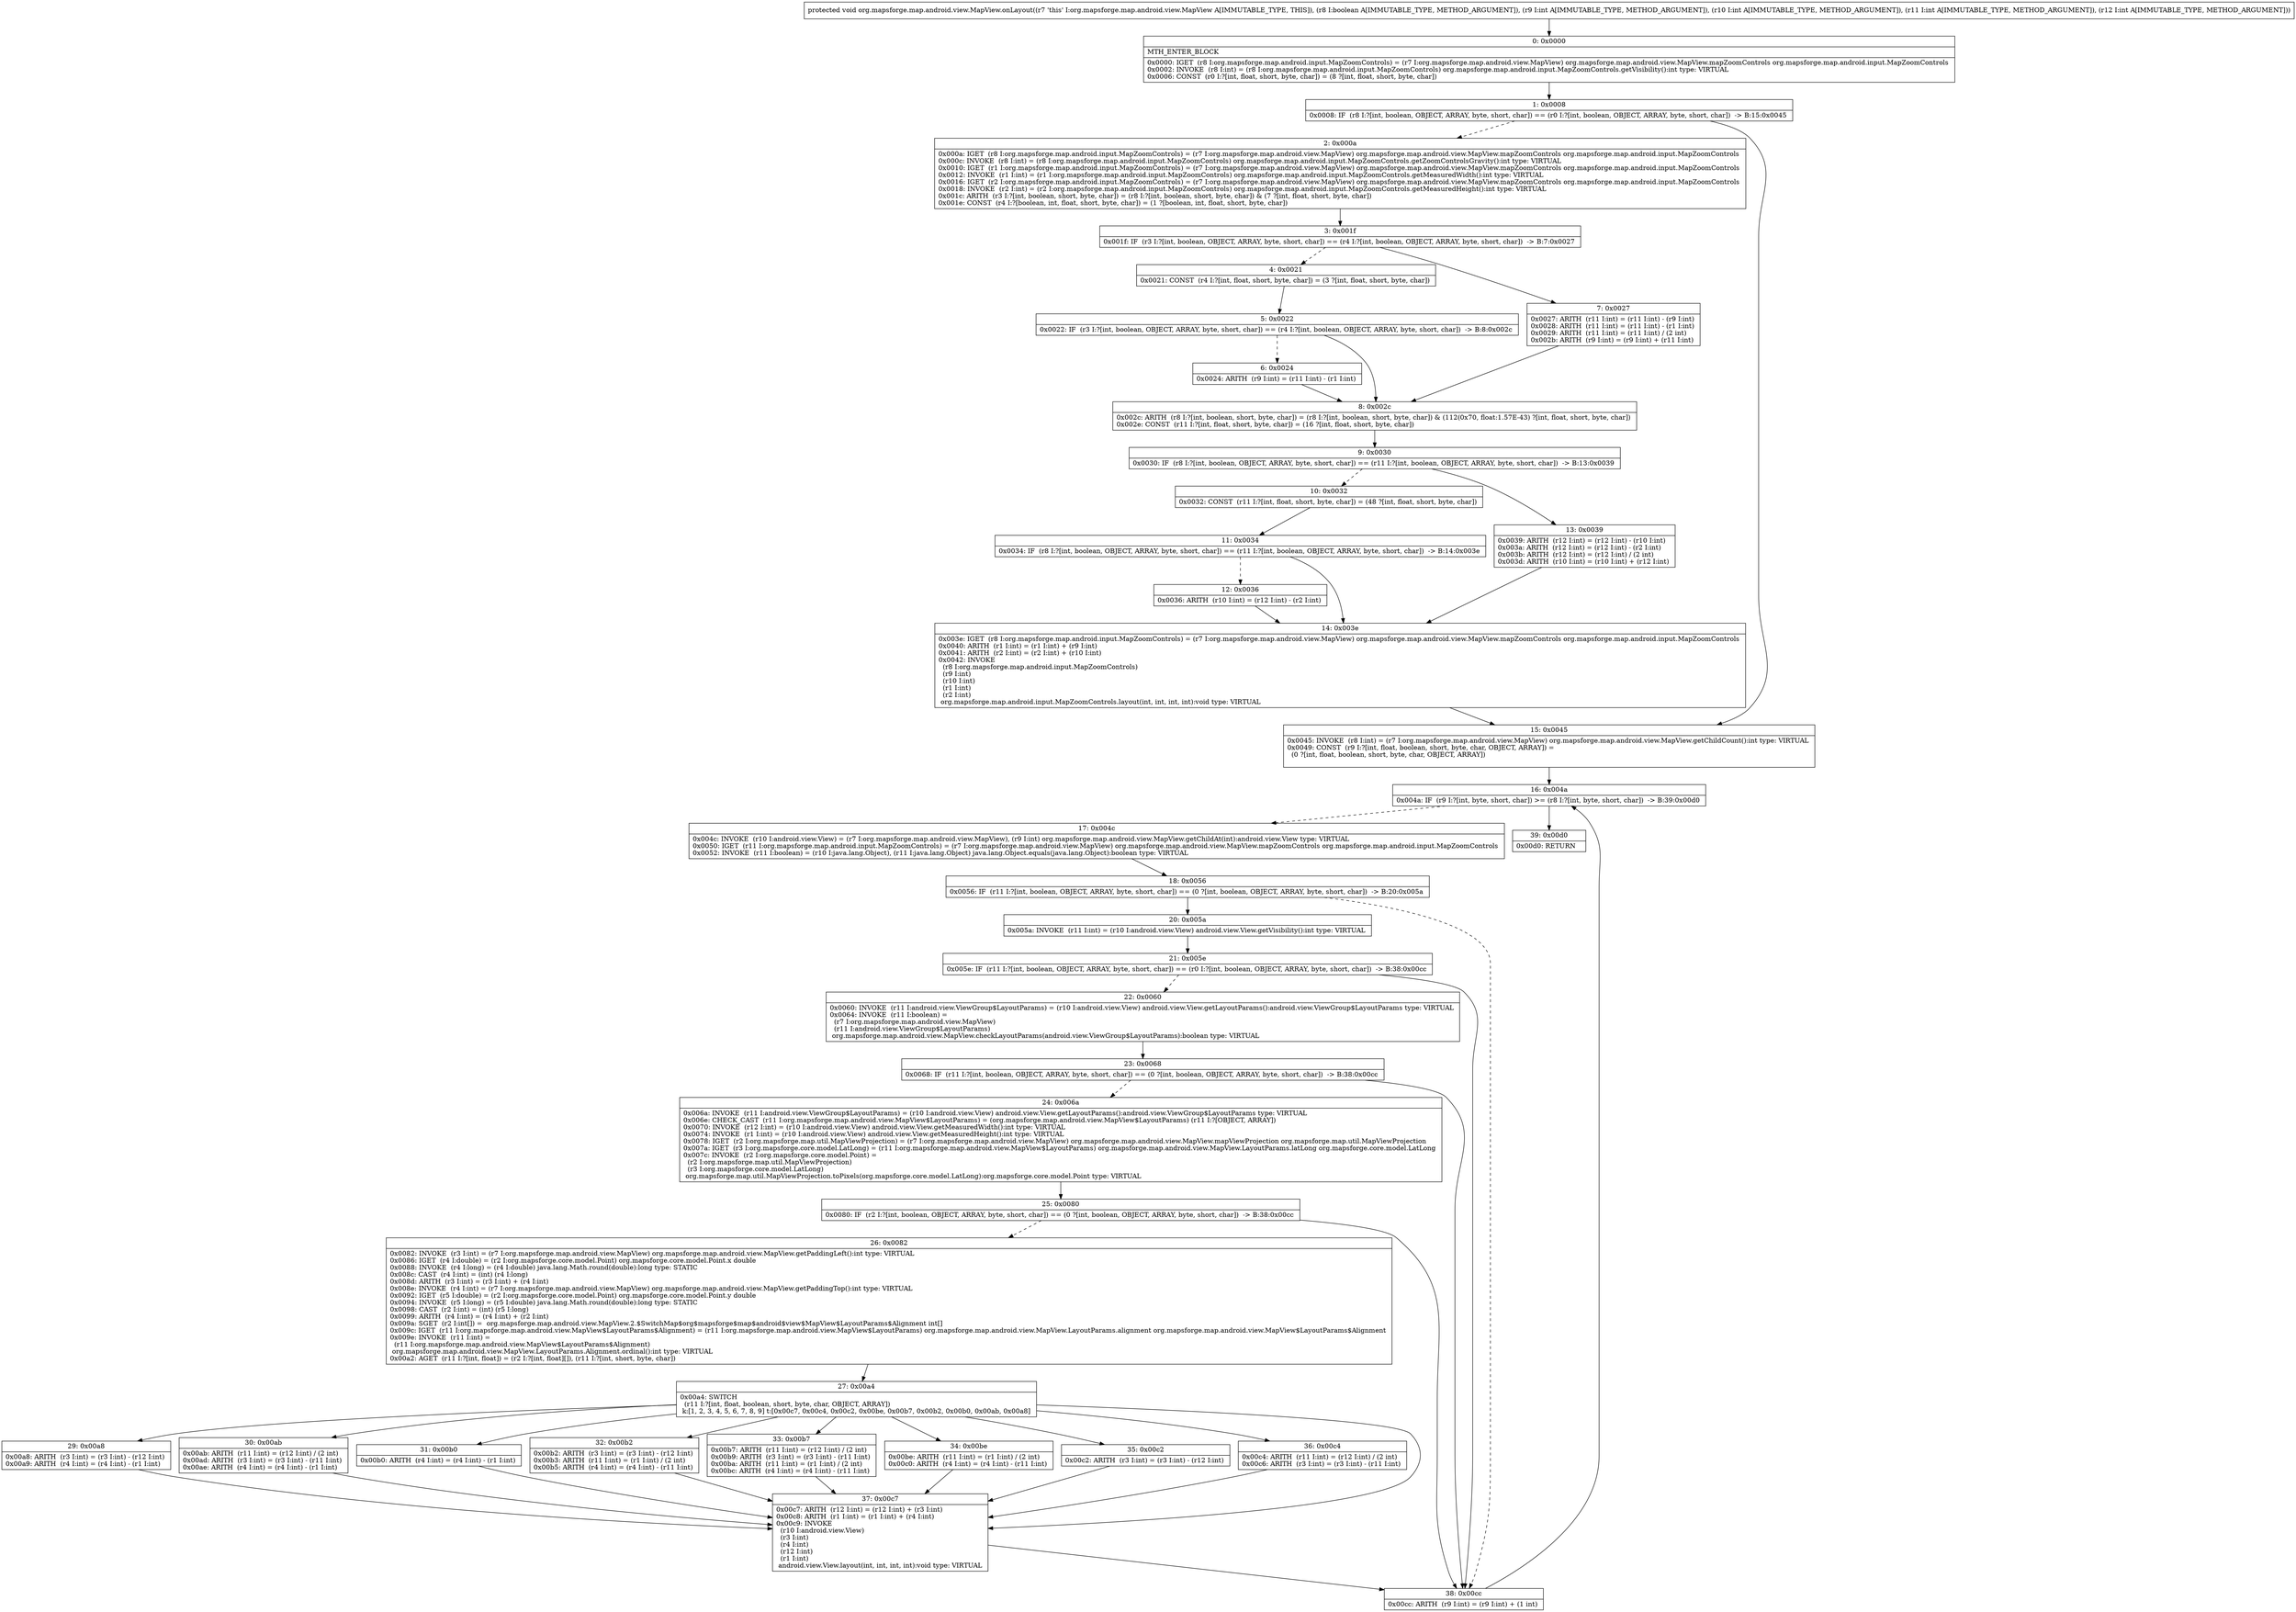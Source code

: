 digraph "CFG fororg.mapsforge.map.android.view.MapView.onLayout(ZIIII)V" {
Node_0 [shape=record,label="{0\:\ 0x0000|MTH_ENTER_BLOCK\l|0x0000: IGET  (r8 I:org.mapsforge.map.android.input.MapZoomControls) = (r7 I:org.mapsforge.map.android.view.MapView) org.mapsforge.map.android.view.MapView.mapZoomControls org.mapsforge.map.android.input.MapZoomControls \l0x0002: INVOKE  (r8 I:int) = (r8 I:org.mapsforge.map.android.input.MapZoomControls) org.mapsforge.map.android.input.MapZoomControls.getVisibility():int type: VIRTUAL \l0x0006: CONST  (r0 I:?[int, float, short, byte, char]) = (8 ?[int, float, short, byte, char]) \l}"];
Node_1 [shape=record,label="{1\:\ 0x0008|0x0008: IF  (r8 I:?[int, boolean, OBJECT, ARRAY, byte, short, char]) == (r0 I:?[int, boolean, OBJECT, ARRAY, byte, short, char])  \-\> B:15:0x0045 \l}"];
Node_2 [shape=record,label="{2\:\ 0x000a|0x000a: IGET  (r8 I:org.mapsforge.map.android.input.MapZoomControls) = (r7 I:org.mapsforge.map.android.view.MapView) org.mapsforge.map.android.view.MapView.mapZoomControls org.mapsforge.map.android.input.MapZoomControls \l0x000c: INVOKE  (r8 I:int) = (r8 I:org.mapsforge.map.android.input.MapZoomControls) org.mapsforge.map.android.input.MapZoomControls.getZoomControlsGravity():int type: VIRTUAL \l0x0010: IGET  (r1 I:org.mapsforge.map.android.input.MapZoomControls) = (r7 I:org.mapsforge.map.android.view.MapView) org.mapsforge.map.android.view.MapView.mapZoomControls org.mapsforge.map.android.input.MapZoomControls \l0x0012: INVOKE  (r1 I:int) = (r1 I:org.mapsforge.map.android.input.MapZoomControls) org.mapsforge.map.android.input.MapZoomControls.getMeasuredWidth():int type: VIRTUAL \l0x0016: IGET  (r2 I:org.mapsforge.map.android.input.MapZoomControls) = (r7 I:org.mapsforge.map.android.view.MapView) org.mapsforge.map.android.view.MapView.mapZoomControls org.mapsforge.map.android.input.MapZoomControls \l0x0018: INVOKE  (r2 I:int) = (r2 I:org.mapsforge.map.android.input.MapZoomControls) org.mapsforge.map.android.input.MapZoomControls.getMeasuredHeight():int type: VIRTUAL \l0x001c: ARITH  (r3 I:?[int, boolean, short, byte, char]) = (r8 I:?[int, boolean, short, byte, char]) & (7 ?[int, float, short, byte, char]) \l0x001e: CONST  (r4 I:?[boolean, int, float, short, byte, char]) = (1 ?[boolean, int, float, short, byte, char]) \l}"];
Node_3 [shape=record,label="{3\:\ 0x001f|0x001f: IF  (r3 I:?[int, boolean, OBJECT, ARRAY, byte, short, char]) == (r4 I:?[int, boolean, OBJECT, ARRAY, byte, short, char])  \-\> B:7:0x0027 \l}"];
Node_4 [shape=record,label="{4\:\ 0x0021|0x0021: CONST  (r4 I:?[int, float, short, byte, char]) = (3 ?[int, float, short, byte, char]) \l}"];
Node_5 [shape=record,label="{5\:\ 0x0022|0x0022: IF  (r3 I:?[int, boolean, OBJECT, ARRAY, byte, short, char]) == (r4 I:?[int, boolean, OBJECT, ARRAY, byte, short, char])  \-\> B:8:0x002c \l}"];
Node_6 [shape=record,label="{6\:\ 0x0024|0x0024: ARITH  (r9 I:int) = (r11 I:int) \- (r1 I:int) \l}"];
Node_7 [shape=record,label="{7\:\ 0x0027|0x0027: ARITH  (r11 I:int) = (r11 I:int) \- (r9 I:int) \l0x0028: ARITH  (r11 I:int) = (r11 I:int) \- (r1 I:int) \l0x0029: ARITH  (r11 I:int) = (r11 I:int) \/ (2 int) \l0x002b: ARITH  (r9 I:int) = (r9 I:int) + (r11 I:int) \l}"];
Node_8 [shape=record,label="{8\:\ 0x002c|0x002c: ARITH  (r8 I:?[int, boolean, short, byte, char]) = (r8 I:?[int, boolean, short, byte, char]) & (112(0x70, float:1.57E\-43) ?[int, float, short, byte, char]) \l0x002e: CONST  (r11 I:?[int, float, short, byte, char]) = (16 ?[int, float, short, byte, char]) \l}"];
Node_9 [shape=record,label="{9\:\ 0x0030|0x0030: IF  (r8 I:?[int, boolean, OBJECT, ARRAY, byte, short, char]) == (r11 I:?[int, boolean, OBJECT, ARRAY, byte, short, char])  \-\> B:13:0x0039 \l}"];
Node_10 [shape=record,label="{10\:\ 0x0032|0x0032: CONST  (r11 I:?[int, float, short, byte, char]) = (48 ?[int, float, short, byte, char]) \l}"];
Node_11 [shape=record,label="{11\:\ 0x0034|0x0034: IF  (r8 I:?[int, boolean, OBJECT, ARRAY, byte, short, char]) == (r11 I:?[int, boolean, OBJECT, ARRAY, byte, short, char])  \-\> B:14:0x003e \l}"];
Node_12 [shape=record,label="{12\:\ 0x0036|0x0036: ARITH  (r10 I:int) = (r12 I:int) \- (r2 I:int) \l}"];
Node_13 [shape=record,label="{13\:\ 0x0039|0x0039: ARITH  (r12 I:int) = (r12 I:int) \- (r10 I:int) \l0x003a: ARITH  (r12 I:int) = (r12 I:int) \- (r2 I:int) \l0x003b: ARITH  (r12 I:int) = (r12 I:int) \/ (2 int) \l0x003d: ARITH  (r10 I:int) = (r10 I:int) + (r12 I:int) \l}"];
Node_14 [shape=record,label="{14\:\ 0x003e|0x003e: IGET  (r8 I:org.mapsforge.map.android.input.MapZoomControls) = (r7 I:org.mapsforge.map.android.view.MapView) org.mapsforge.map.android.view.MapView.mapZoomControls org.mapsforge.map.android.input.MapZoomControls \l0x0040: ARITH  (r1 I:int) = (r1 I:int) + (r9 I:int) \l0x0041: ARITH  (r2 I:int) = (r2 I:int) + (r10 I:int) \l0x0042: INVOKE  \l  (r8 I:org.mapsforge.map.android.input.MapZoomControls)\l  (r9 I:int)\l  (r10 I:int)\l  (r1 I:int)\l  (r2 I:int)\l org.mapsforge.map.android.input.MapZoomControls.layout(int, int, int, int):void type: VIRTUAL \l}"];
Node_15 [shape=record,label="{15\:\ 0x0045|0x0045: INVOKE  (r8 I:int) = (r7 I:org.mapsforge.map.android.view.MapView) org.mapsforge.map.android.view.MapView.getChildCount():int type: VIRTUAL \l0x0049: CONST  (r9 I:?[int, float, boolean, short, byte, char, OBJECT, ARRAY]) = \l  (0 ?[int, float, boolean, short, byte, char, OBJECT, ARRAY])\l \l}"];
Node_16 [shape=record,label="{16\:\ 0x004a|0x004a: IF  (r9 I:?[int, byte, short, char]) \>= (r8 I:?[int, byte, short, char])  \-\> B:39:0x00d0 \l}"];
Node_17 [shape=record,label="{17\:\ 0x004c|0x004c: INVOKE  (r10 I:android.view.View) = (r7 I:org.mapsforge.map.android.view.MapView), (r9 I:int) org.mapsforge.map.android.view.MapView.getChildAt(int):android.view.View type: VIRTUAL \l0x0050: IGET  (r11 I:org.mapsforge.map.android.input.MapZoomControls) = (r7 I:org.mapsforge.map.android.view.MapView) org.mapsforge.map.android.view.MapView.mapZoomControls org.mapsforge.map.android.input.MapZoomControls \l0x0052: INVOKE  (r11 I:boolean) = (r10 I:java.lang.Object), (r11 I:java.lang.Object) java.lang.Object.equals(java.lang.Object):boolean type: VIRTUAL \l}"];
Node_18 [shape=record,label="{18\:\ 0x0056|0x0056: IF  (r11 I:?[int, boolean, OBJECT, ARRAY, byte, short, char]) == (0 ?[int, boolean, OBJECT, ARRAY, byte, short, char])  \-\> B:20:0x005a \l}"];
Node_20 [shape=record,label="{20\:\ 0x005a|0x005a: INVOKE  (r11 I:int) = (r10 I:android.view.View) android.view.View.getVisibility():int type: VIRTUAL \l}"];
Node_21 [shape=record,label="{21\:\ 0x005e|0x005e: IF  (r11 I:?[int, boolean, OBJECT, ARRAY, byte, short, char]) == (r0 I:?[int, boolean, OBJECT, ARRAY, byte, short, char])  \-\> B:38:0x00cc \l}"];
Node_22 [shape=record,label="{22\:\ 0x0060|0x0060: INVOKE  (r11 I:android.view.ViewGroup$LayoutParams) = (r10 I:android.view.View) android.view.View.getLayoutParams():android.view.ViewGroup$LayoutParams type: VIRTUAL \l0x0064: INVOKE  (r11 I:boolean) = \l  (r7 I:org.mapsforge.map.android.view.MapView)\l  (r11 I:android.view.ViewGroup$LayoutParams)\l org.mapsforge.map.android.view.MapView.checkLayoutParams(android.view.ViewGroup$LayoutParams):boolean type: VIRTUAL \l}"];
Node_23 [shape=record,label="{23\:\ 0x0068|0x0068: IF  (r11 I:?[int, boolean, OBJECT, ARRAY, byte, short, char]) == (0 ?[int, boolean, OBJECT, ARRAY, byte, short, char])  \-\> B:38:0x00cc \l}"];
Node_24 [shape=record,label="{24\:\ 0x006a|0x006a: INVOKE  (r11 I:android.view.ViewGroup$LayoutParams) = (r10 I:android.view.View) android.view.View.getLayoutParams():android.view.ViewGroup$LayoutParams type: VIRTUAL \l0x006e: CHECK_CAST  (r11 I:org.mapsforge.map.android.view.MapView$LayoutParams) = (org.mapsforge.map.android.view.MapView$LayoutParams) (r11 I:?[OBJECT, ARRAY]) \l0x0070: INVOKE  (r12 I:int) = (r10 I:android.view.View) android.view.View.getMeasuredWidth():int type: VIRTUAL \l0x0074: INVOKE  (r1 I:int) = (r10 I:android.view.View) android.view.View.getMeasuredHeight():int type: VIRTUAL \l0x0078: IGET  (r2 I:org.mapsforge.map.util.MapViewProjection) = (r7 I:org.mapsforge.map.android.view.MapView) org.mapsforge.map.android.view.MapView.mapViewProjection org.mapsforge.map.util.MapViewProjection \l0x007a: IGET  (r3 I:org.mapsforge.core.model.LatLong) = (r11 I:org.mapsforge.map.android.view.MapView$LayoutParams) org.mapsforge.map.android.view.MapView.LayoutParams.latLong org.mapsforge.core.model.LatLong \l0x007c: INVOKE  (r2 I:org.mapsforge.core.model.Point) = \l  (r2 I:org.mapsforge.map.util.MapViewProjection)\l  (r3 I:org.mapsforge.core.model.LatLong)\l org.mapsforge.map.util.MapViewProjection.toPixels(org.mapsforge.core.model.LatLong):org.mapsforge.core.model.Point type: VIRTUAL \l}"];
Node_25 [shape=record,label="{25\:\ 0x0080|0x0080: IF  (r2 I:?[int, boolean, OBJECT, ARRAY, byte, short, char]) == (0 ?[int, boolean, OBJECT, ARRAY, byte, short, char])  \-\> B:38:0x00cc \l}"];
Node_26 [shape=record,label="{26\:\ 0x0082|0x0082: INVOKE  (r3 I:int) = (r7 I:org.mapsforge.map.android.view.MapView) org.mapsforge.map.android.view.MapView.getPaddingLeft():int type: VIRTUAL \l0x0086: IGET  (r4 I:double) = (r2 I:org.mapsforge.core.model.Point) org.mapsforge.core.model.Point.x double \l0x0088: INVOKE  (r4 I:long) = (r4 I:double) java.lang.Math.round(double):long type: STATIC \l0x008c: CAST  (r4 I:int) = (int) (r4 I:long) \l0x008d: ARITH  (r3 I:int) = (r3 I:int) + (r4 I:int) \l0x008e: INVOKE  (r4 I:int) = (r7 I:org.mapsforge.map.android.view.MapView) org.mapsforge.map.android.view.MapView.getPaddingTop():int type: VIRTUAL \l0x0092: IGET  (r5 I:double) = (r2 I:org.mapsforge.core.model.Point) org.mapsforge.core.model.Point.y double \l0x0094: INVOKE  (r5 I:long) = (r5 I:double) java.lang.Math.round(double):long type: STATIC \l0x0098: CAST  (r2 I:int) = (int) (r5 I:long) \l0x0099: ARITH  (r4 I:int) = (r4 I:int) + (r2 I:int) \l0x009a: SGET  (r2 I:int[]) =  org.mapsforge.map.android.view.MapView.2.$SwitchMap$org$mapsforge$map$android$view$MapView$LayoutParams$Alignment int[] \l0x009c: IGET  (r11 I:org.mapsforge.map.android.view.MapView$LayoutParams$Alignment) = (r11 I:org.mapsforge.map.android.view.MapView$LayoutParams) org.mapsforge.map.android.view.MapView.LayoutParams.alignment org.mapsforge.map.android.view.MapView$LayoutParams$Alignment \l0x009e: INVOKE  (r11 I:int) = \l  (r11 I:org.mapsforge.map.android.view.MapView$LayoutParams$Alignment)\l org.mapsforge.map.android.view.MapView.LayoutParams.Alignment.ordinal():int type: VIRTUAL \l0x00a2: AGET  (r11 I:?[int, float]) = (r2 I:?[int, float][]), (r11 I:?[int, short, byte, char]) \l}"];
Node_27 [shape=record,label="{27\:\ 0x00a4|0x00a4: SWITCH  \l  (r11 I:?[int, float, boolean, short, byte, char, OBJECT, ARRAY])\l k:[1, 2, 3, 4, 5, 6, 7, 8, 9] t:[0x00c7, 0x00c4, 0x00c2, 0x00be, 0x00b7, 0x00b2, 0x00b0, 0x00ab, 0x00a8] \l}"];
Node_29 [shape=record,label="{29\:\ 0x00a8|0x00a8: ARITH  (r3 I:int) = (r3 I:int) \- (r12 I:int) \l0x00a9: ARITH  (r4 I:int) = (r4 I:int) \- (r1 I:int) \l}"];
Node_30 [shape=record,label="{30\:\ 0x00ab|0x00ab: ARITH  (r11 I:int) = (r12 I:int) \/ (2 int) \l0x00ad: ARITH  (r3 I:int) = (r3 I:int) \- (r11 I:int) \l0x00ae: ARITH  (r4 I:int) = (r4 I:int) \- (r1 I:int) \l}"];
Node_31 [shape=record,label="{31\:\ 0x00b0|0x00b0: ARITH  (r4 I:int) = (r4 I:int) \- (r1 I:int) \l}"];
Node_32 [shape=record,label="{32\:\ 0x00b2|0x00b2: ARITH  (r3 I:int) = (r3 I:int) \- (r12 I:int) \l0x00b3: ARITH  (r11 I:int) = (r1 I:int) \/ (2 int) \l0x00b5: ARITH  (r4 I:int) = (r4 I:int) \- (r11 I:int) \l}"];
Node_33 [shape=record,label="{33\:\ 0x00b7|0x00b7: ARITH  (r11 I:int) = (r12 I:int) \/ (2 int) \l0x00b9: ARITH  (r3 I:int) = (r3 I:int) \- (r11 I:int) \l0x00ba: ARITH  (r11 I:int) = (r1 I:int) \/ (2 int) \l0x00bc: ARITH  (r4 I:int) = (r4 I:int) \- (r11 I:int) \l}"];
Node_34 [shape=record,label="{34\:\ 0x00be|0x00be: ARITH  (r11 I:int) = (r1 I:int) \/ (2 int) \l0x00c0: ARITH  (r4 I:int) = (r4 I:int) \- (r11 I:int) \l}"];
Node_35 [shape=record,label="{35\:\ 0x00c2|0x00c2: ARITH  (r3 I:int) = (r3 I:int) \- (r12 I:int) \l}"];
Node_36 [shape=record,label="{36\:\ 0x00c4|0x00c4: ARITH  (r11 I:int) = (r12 I:int) \/ (2 int) \l0x00c6: ARITH  (r3 I:int) = (r3 I:int) \- (r11 I:int) \l}"];
Node_37 [shape=record,label="{37\:\ 0x00c7|0x00c7: ARITH  (r12 I:int) = (r12 I:int) + (r3 I:int) \l0x00c8: ARITH  (r1 I:int) = (r1 I:int) + (r4 I:int) \l0x00c9: INVOKE  \l  (r10 I:android.view.View)\l  (r3 I:int)\l  (r4 I:int)\l  (r12 I:int)\l  (r1 I:int)\l android.view.View.layout(int, int, int, int):void type: VIRTUAL \l}"];
Node_38 [shape=record,label="{38\:\ 0x00cc|0x00cc: ARITH  (r9 I:int) = (r9 I:int) + (1 int) \l}"];
Node_39 [shape=record,label="{39\:\ 0x00d0|0x00d0: RETURN   \l}"];
MethodNode[shape=record,label="{protected void org.mapsforge.map.android.view.MapView.onLayout((r7 'this' I:org.mapsforge.map.android.view.MapView A[IMMUTABLE_TYPE, THIS]), (r8 I:boolean A[IMMUTABLE_TYPE, METHOD_ARGUMENT]), (r9 I:int A[IMMUTABLE_TYPE, METHOD_ARGUMENT]), (r10 I:int A[IMMUTABLE_TYPE, METHOD_ARGUMENT]), (r11 I:int A[IMMUTABLE_TYPE, METHOD_ARGUMENT]), (r12 I:int A[IMMUTABLE_TYPE, METHOD_ARGUMENT])) }"];
MethodNode -> Node_0;
Node_0 -> Node_1;
Node_1 -> Node_2[style=dashed];
Node_1 -> Node_15;
Node_2 -> Node_3;
Node_3 -> Node_4[style=dashed];
Node_3 -> Node_7;
Node_4 -> Node_5;
Node_5 -> Node_6[style=dashed];
Node_5 -> Node_8;
Node_6 -> Node_8;
Node_7 -> Node_8;
Node_8 -> Node_9;
Node_9 -> Node_10[style=dashed];
Node_9 -> Node_13;
Node_10 -> Node_11;
Node_11 -> Node_12[style=dashed];
Node_11 -> Node_14;
Node_12 -> Node_14;
Node_13 -> Node_14;
Node_14 -> Node_15;
Node_15 -> Node_16;
Node_16 -> Node_17[style=dashed];
Node_16 -> Node_39;
Node_17 -> Node_18;
Node_18 -> Node_20;
Node_18 -> Node_38[style=dashed];
Node_20 -> Node_21;
Node_21 -> Node_22[style=dashed];
Node_21 -> Node_38;
Node_22 -> Node_23;
Node_23 -> Node_24[style=dashed];
Node_23 -> Node_38;
Node_24 -> Node_25;
Node_25 -> Node_26[style=dashed];
Node_25 -> Node_38;
Node_26 -> Node_27;
Node_27 -> Node_29;
Node_27 -> Node_30;
Node_27 -> Node_31;
Node_27 -> Node_32;
Node_27 -> Node_33;
Node_27 -> Node_34;
Node_27 -> Node_35;
Node_27 -> Node_36;
Node_27 -> Node_37;
Node_29 -> Node_37;
Node_30 -> Node_37;
Node_31 -> Node_37;
Node_32 -> Node_37;
Node_33 -> Node_37;
Node_34 -> Node_37;
Node_35 -> Node_37;
Node_36 -> Node_37;
Node_37 -> Node_38;
Node_38 -> Node_16;
}

